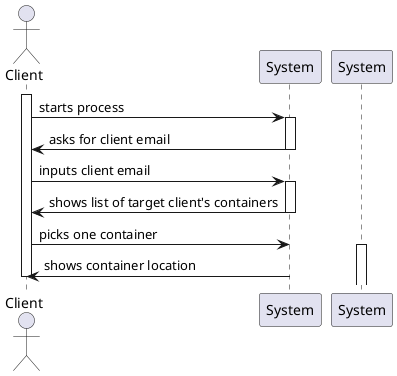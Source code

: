 @startuml

actor Client as ACT
participant System as SYS

activate ACT
ACT -> SYS : starts process
activate SYS

SYS -> ACT : asks for client email
deactivate SYS

ACT -> SYS : inputs client email
activate SYS
SYS -> ACT : shows list of target client's containers
deactivate SYS

ACT -> SYS : picks one container
activate System
SYS -> ACT : shows container location
deactivate SYS
deactivate ACT


@enduml
